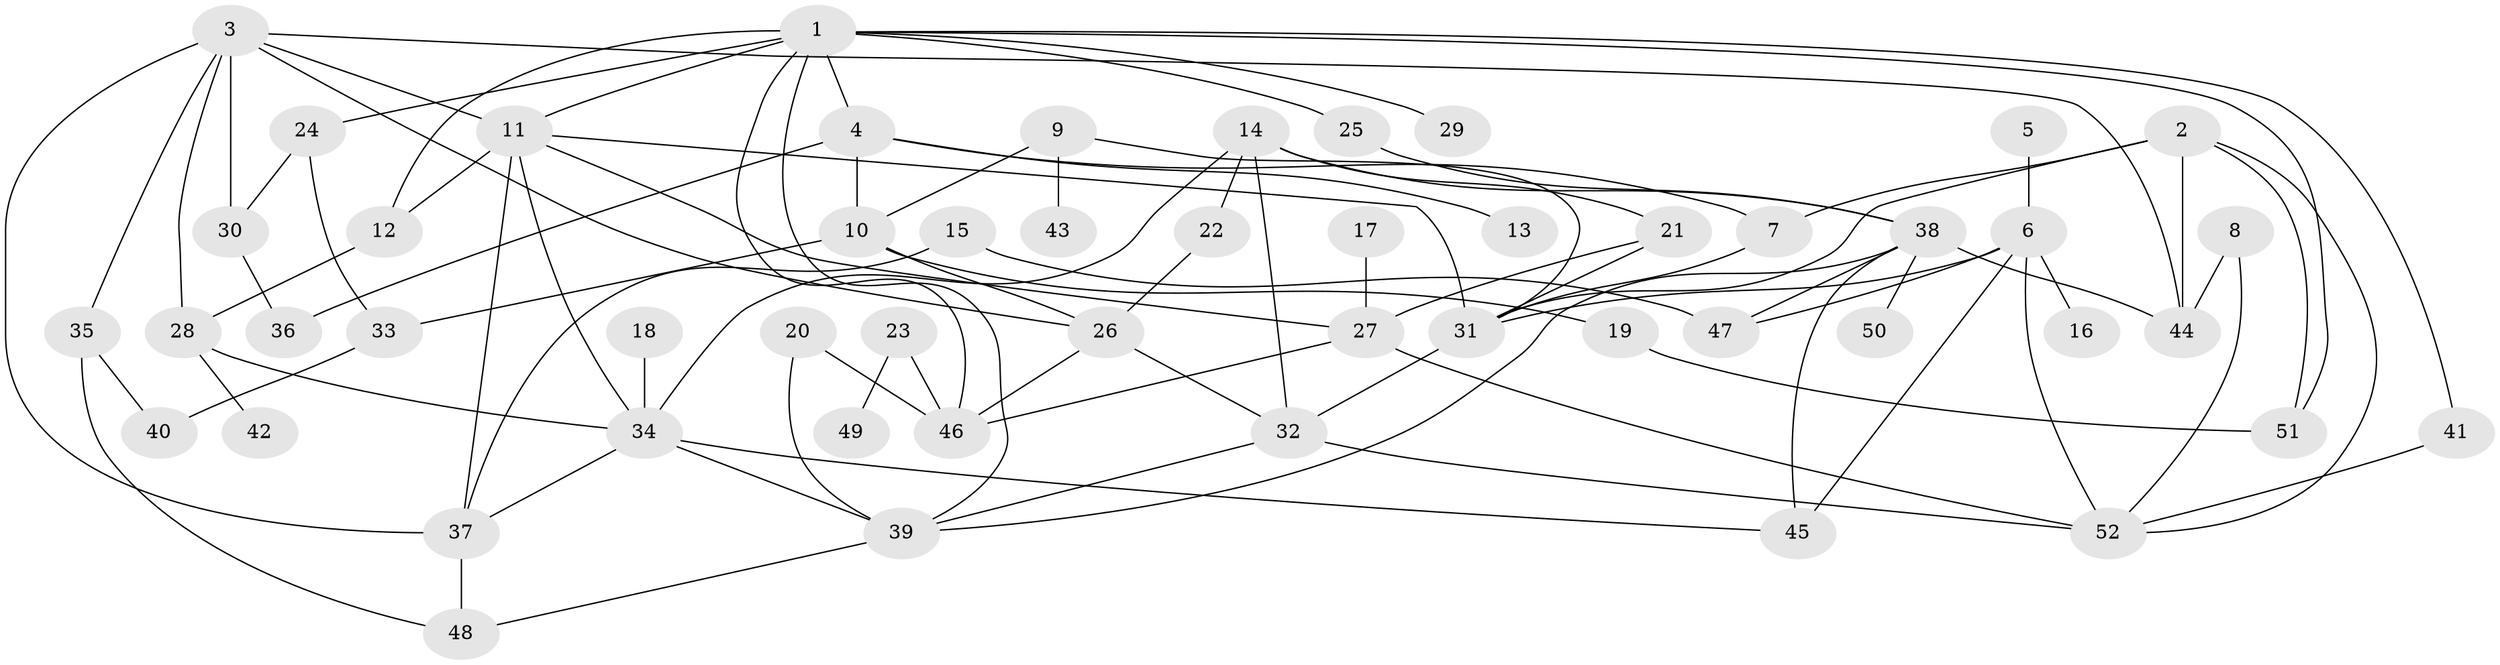 // original degree distribution, {8: 0.009615384615384616, 4: 0.14423076923076922, 7: 0.019230769230769232, 3: 0.17307692307692307, 6: 0.07692307692307693, 1: 0.21153846153846154, 5: 0.038461538461538464, 2: 0.3269230769230769}
// Generated by graph-tools (version 1.1) at 2025/49/03/09/25 03:49:25]
// undirected, 52 vertices, 91 edges
graph export_dot {
graph [start="1"]
  node [color=gray90,style=filled];
  1;
  2;
  3;
  4;
  5;
  6;
  7;
  8;
  9;
  10;
  11;
  12;
  13;
  14;
  15;
  16;
  17;
  18;
  19;
  20;
  21;
  22;
  23;
  24;
  25;
  26;
  27;
  28;
  29;
  30;
  31;
  32;
  33;
  34;
  35;
  36;
  37;
  38;
  39;
  40;
  41;
  42;
  43;
  44;
  45;
  46;
  47;
  48;
  49;
  50;
  51;
  52;
  1 -- 4 [weight=1.0];
  1 -- 11 [weight=1.0];
  1 -- 12 [weight=1.0];
  1 -- 24 [weight=1.0];
  1 -- 25 [weight=1.0];
  1 -- 29 [weight=1.0];
  1 -- 39 [weight=1.0];
  1 -- 41 [weight=1.0];
  1 -- 46 [weight=1.0];
  1 -- 51 [weight=1.0];
  2 -- 7 [weight=1.0];
  2 -- 31 [weight=1.0];
  2 -- 44 [weight=1.0];
  2 -- 51 [weight=1.0];
  2 -- 52 [weight=1.0];
  3 -- 11 [weight=1.0];
  3 -- 26 [weight=1.0];
  3 -- 28 [weight=1.0];
  3 -- 30 [weight=2.0];
  3 -- 35 [weight=1.0];
  3 -- 37 [weight=1.0];
  3 -- 44 [weight=1.0];
  4 -- 7 [weight=1.0];
  4 -- 10 [weight=1.0];
  4 -- 13 [weight=1.0];
  4 -- 36 [weight=1.0];
  5 -- 6 [weight=1.0];
  6 -- 16 [weight=1.0];
  6 -- 31 [weight=1.0];
  6 -- 45 [weight=1.0];
  6 -- 47 [weight=1.0];
  6 -- 52 [weight=1.0];
  7 -- 31 [weight=1.0];
  8 -- 44 [weight=1.0];
  8 -- 52 [weight=1.0];
  9 -- 10 [weight=1.0];
  9 -- 31 [weight=1.0];
  9 -- 43 [weight=1.0];
  10 -- 19 [weight=1.0];
  10 -- 26 [weight=1.0];
  10 -- 33 [weight=1.0];
  11 -- 12 [weight=1.0];
  11 -- 27 [weight=1.0];
  11 -- 31 [weight=2.0];
  11 -- 34 [weight=1.0];
  11 -- 37 [weight=2.0];
  12 -- 28 [weight=1.0];
  14 -- 21 [weight=1.0];
  14 -- 22 [weight=1.0];
  14 -- 32 [weight=1.0];
  14 -- 34 [weight=1.0];
  14 -- 38 [weight=1.0];
  15 -- 37 [weight=1.0];
  15 -- 47 [weight=1.0];
  17 -- 27 [weight=1.0];
  18 -- 34 [weight=1.0];
  19 -- 51 [weight=1.0];
  20 -- 39 [weight=1.0];
  20 -- 46 [weight=1.0];
  21 -- 27 [weight=1.0];
  21 -- 31 [weight=1.0];
  22 -- 26 [weight=1.0];
  23 -- 46 [weight=1.0];
  23 -- 49 [weight=1.0];
  24 -- 30 [weight=1.0];
  24 -- 33 [weight=1.0];
  25 -- 38 [weight=1.0];
  26 -- 32 [weight=1.0];
  26 -- 46 [weight=1.0];
  27 -- 46 [weight=1.0];
  27 -- 52 [weight=1.0];
  28 -- 34 [weight=1.0];
  28 -- 42 [weight=1.0];
  30 -- 36 [weight=1.0];
  31 -- 32 [weight=1.0];
  32 -- 39 [weight=1.0];
  32 -- 52 [weight=1.0];
  33 -- 40 [weight=1.0];
  34 -- 37 [weight=1.0];
  34 -- 39 [weight=1.0];
  34 -- 45 [weight=1.0];
  35 -- 40 [weight=1.0];
  35 -- 48 [weight=1.0];
  37 -- 48 [weight=1.0];
  38 -- 39 [weight=1.0];
  38 -- 44 [weight=1.0];
  38 -- 45 [weight=1.0];
  38 -- 47 [weight=1.0];
  38 -- 50 [weight=1.0];
  39 -- 48 [weight=1.0];
  41 -- 52 [weight=1.0];
}
